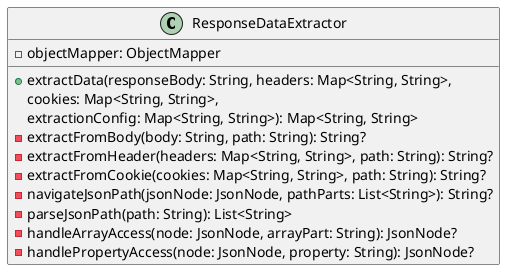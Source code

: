 @startuml ResponseDataExtractor
class ResponseDataExtractor {
  - objectMapper: ObjectMapper
  __
  + extractData(responseBody: String, headers: Map<String, String>,
                cookies: Map<String, String>,
                extractionConfig: Map<String, String>): Map<String, String>
  - extractFromBody(body: String, path: String): String?
  - extractFromHeader(headers: Map<String, String>, path: String): String?
  - extractFromCookie(cookies: Map<String, String>, path: String): String?
  - navigateJsonPath(jsonNode: JsonNode, pathParts: List<String>): String?
  - parseJsonPath(path: String): List<String>
  - handleArrayAccess(node: JsonNode, arrayPart: String): JsonNode?
  - handlePropertyAccess(node: JsonNode, property: String): JsonNode?
}
@enduml